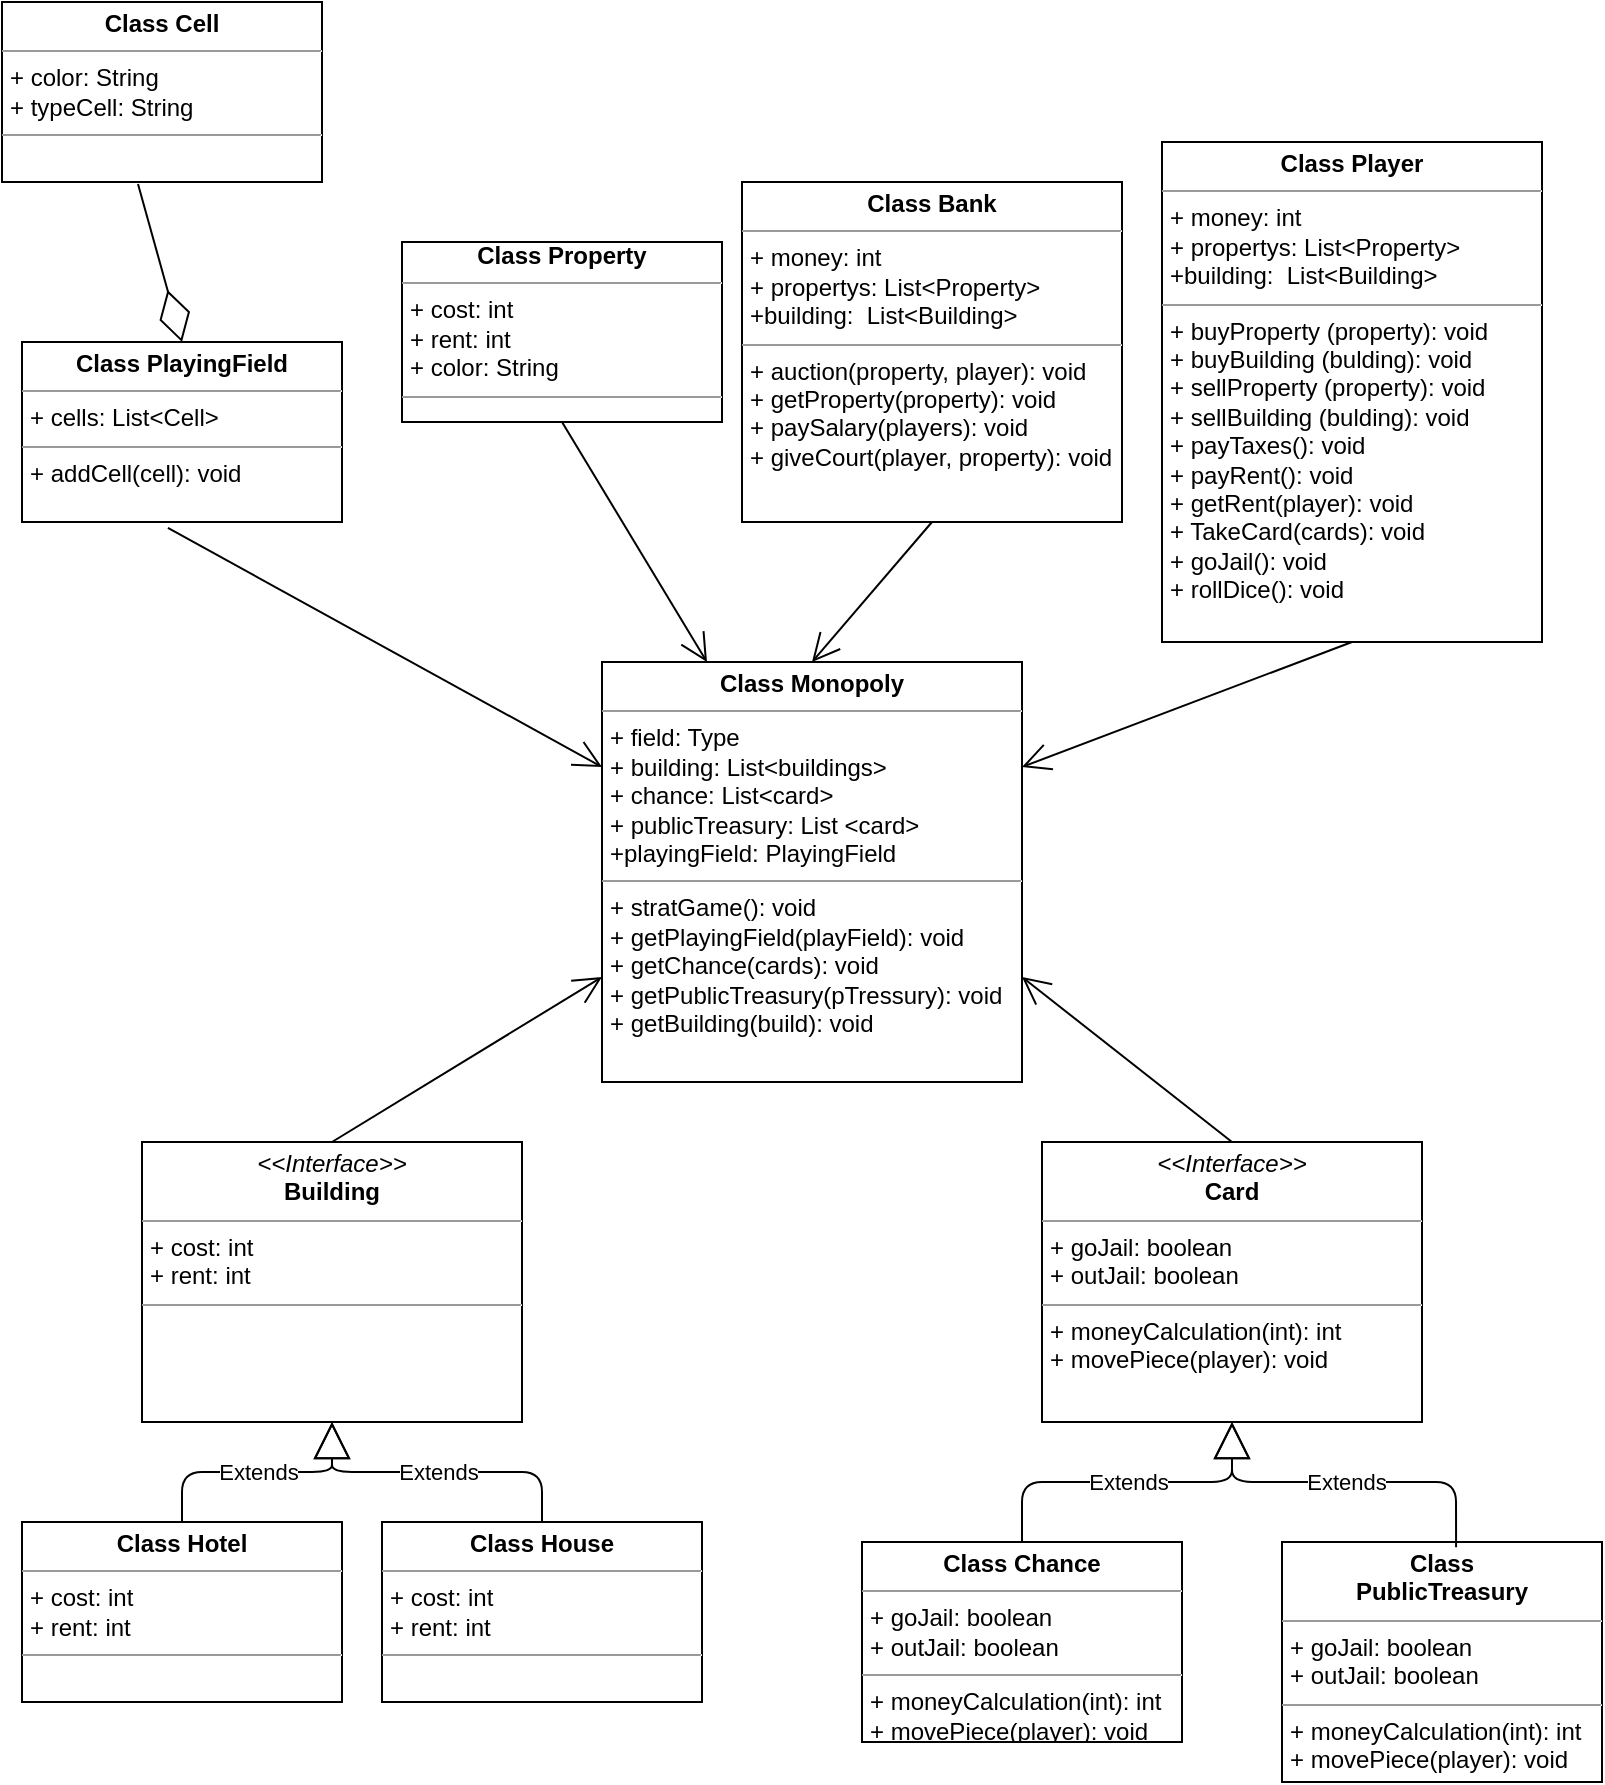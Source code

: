 <mxfile version="14.7.3" type="github"><diagram id="FWIFfxcO4jxVirDedHuP" name="Page-1"><mxGraphModel dx="1422" dy="794" grid="1" gridSize="10" guides="1" tooltips="1" connect="1" arrows="1" fold="1" page="1" pageScale="1" pageWidth="827" pageHeight="1169" math="0" shadow="0"><root><mxCell id="0"/><mxCell id="1" parent="0"/><mxCell id="vppQaGpa5HZFxCQj_QEm-1" value="&lt;p style=&quot;margin: 0px ; margin-top: 4px ; text-align: center&quot;&gt;&lt;b&gt;&lt;font style=&quot;vertical-align: inherit&quot;&gt;&lt;font style=&quot;vertical-align: inherit&quot;&gt;Class Player&lt;/font&gt;&lt;/font&gt;&lt;/b&gt;&lt;/p&gt;&lt;hr size=&quot;1&quot;&gt;&lt;p style=&quot;margin: 0px ; margin-left: 4px&quot;&gt;&lt;font style=&quot;vertical-align: inherit&quot;&gt;&lt;font style=&quot;vertical-align: inherit&quot;&gt;+ money: int&lt;/font&gt;&lt;/font&gt;&lt;br&gt;&lt;font style=&quot;vertical-align: inherit&quot;&gt;&lt;font style=&quot;vertical-align: inherit&quot;&gt;+ propertys: List&amp;lt;Property&amp;gt;&lt;/font&gt;&lt;/font&gt;&lt;/p&gt;&lt;p style=&quot;margin: 0px ; margin-left: 4px&quot;&gt;&lt;font style=&quot;vertical-align: inherit&quot;&gt;&lt;font style=&quot;vertical-align: inherit&quot;&gt;+building:&amp;nbsp; List&amp;lt;Building&amp;gt;&lt;/font&gt;&lt;/font&gt;&lt;/p&gt;&lt;hr size=&quot;1&quot;&gt;&lt;p style=&quot;margin: 0px ; margin-left: 4px&quot;&gt;&lt;font style=&quot;vertical-align: inherit&quot;&gt;&lt;font style=&quot;vertical-align: inherit&quot;&gt;+ buyProperty (property): void&lt;/font&gt;&lt;/font&gt;&lt;br&gt;&lt;font style=&quot;vertical-align: inherit&quot;&gt;&lt;font style=&quot;vertical-align: inherit&quot;&gt;+ buyBuilding (bulding): void&lt;/font&gt;&lt;/font&gt;&lt;/p&gt;&lt;p style=&quot;margin: 0px ; margin-left: 4px&quot;&gt;&lt;font style=&quot;vertical-align: inherit&quot;&gt;&lt;font style=&quot;vertical-align: inherit&quot;&gt;&lt;font style=&quot;vertical-align: inherit&quot;&gt;&lt;font style=&quot;vertical-align: inherit&quot;&gt;+ sellProperty (property): void&lt;/font&gt;&lt;/font&gt;&lt;br&gt;&lt;font style=&quot;vertical-align: inherit&quot;&gt;&lt;font style=&quot;vertical-align: inherit&quot;&gt;+ sellBuilding (bulding): void&lt;/font&gt;&lt;/font&gt;&lt;br&gt;&lt;/font&gt;&lt;/font&gt;&lt;/p&gt;&lt;p style=&quot;margin: 0px ; margin-left: 4px&quot;&gt;&lt;font style=&quot;vertical-align: inherit&quot;&gt;&lt;font style=&quot;vertical-align: inherit&quot;&gt;+ payTaxes(): void&lt;br&gt;&lt;/font&gt;&lt;/font&gt;&lt;/p&gt;&lt;p style=&quot;margin: 0px ; margin-left: 4px&quot;&gt;&lt;font style=&quot;vertical-align: inherit&quot;&gt;&lt;font style=&quot;vertical-align: inherit&quot;&gt;+ payRent(): void&lt;/font&gt;&lt;/font&gt;&lt;/p&gt;&lt;p style=&quot;margin: 0px ; margin-left: 4px&quot;&gt;&lt;font style=&quot;vertical-align: inherit&quot;&gt;&lt;font style=&quot;vertical-align: inherit&quot;&gt;+ getRent(player): void&lt;/font&gt;&lt;/font&gt;&lt;/p&gt;&lt;p style=&quot;margin: 0px ; margin-left: 4px&quot;&gt;&lt;font style=&quot;vertical-align: inherit&quot;&gt;&lt;font style=&quot;vertical-align: inherit&quot;&gt;+ TakeCard(cards): void&lt;br&gt;&lt;/font&gt;&lt;/font&gt;&lt;/p&gt;&lt;p style=&quot;margin: 0px ; margin-left: 4px&quot;&gt;&lt;font style=&quot;vertical-align: inherit&quot;&gt;&lt;font style=&quot;vertical-align: inherit&quot;&gt;+ goJail(): void&amp;nbsp;&lt;/font&gt;&lt;/font&gt;&lt;/p&gt;&lt;p style=&quot;margin: 0px ; margin-left: 4px&quot;&gt;&lt;font style=&quot;vertical-align: inherit&quot;&gt;&lt;font style=&quot;vertical-align: inherit&quot;&gt;+ rollDice(): void&lt;/font&gt;&lt;/font&gt;&lt;/p&gt;&lt;p style=&quot;margin: 0px ; margin-left: 4px&quot;&gt;&lt;font style=&quot;vertical-align: inherit&quot;&gt;&lt;font style=&quot;vertical-align: inherit&quot;&gt;&lt;br&gt;&lt;/font&gt;&lt;/font&gt;&lt;/p&gt;&lt;p style=&quot;margin: 0px ; margin-left: 4px&quot;&gt;&lt;font style=&quot;vertical-align: inherit&quot;&gt;&lt;font style=&quot;vertical-align: inherit&quot;&gt;&lt;br&gt;&lt;/font&gt;&lt;/font&gt;&lt;/p&gt;" style="verticalAlign=top;align=left;overflow=fill;fontSize=12;fontFamily=Helvetica;html=1;" parent="1" vertex="1"><mxGeometry x="580" y="100" width="190" height="250" as="geometry"/></mxCell><mxCell id="MPlG9mMBdEbtcH54fbEx-1" value="&lt;p style=&quot;margin: 0px ; margin-top: 4px ; text-align: center&quot;&gt;&lt;b&gt;Class Bank&lt;/b&gt;&lt;/p&gt;&lt;hr size=&quot;1&quot;&gt;&lt;p style=&quot;margin: 0px ; margin-left: 4px&quot;&gt;&lt;font style=&quot;vertical-align: inherit&quot;&gt;+ money: int&lt;/font&gt;&lt;br&gt;&lt;font style=&quot;vertical-align: inherit&quot;&gt;+ propertys: List&amp;lt;Property&amp;gt;&lt;/font&gt;&lt;br&gt;&lt;/p&gt;&lt;p style=&quot;margin: 0px ; margin-left: 4px&quot;&gt;&lt;font style=&quot;vertical-align: inherit&quot;&gt;+building:&amp;nbsp; List&amp;lt;Building&amp;gt;&lt;br&gt;&lt;/font&gt;&lt;/p&gt;&lt;hr size=&quot;1&quot;&gt;&lt;p style=&quot;margin: 0px ; margin-left: 4px&quot;&gt;+ auction(property, player): void&lt;/p&gt;&lt;p style=&quot;margin: 0px ; margin-left: 4px&quot;&gt;+ getProperty(property): void&lt;/p&gt;&lt;p style=&quot;margin: 0px ; margin-left: 4px&quot;&gt;+ paySalary(players): void&lt;/p&gt;&lt;p style=&quot;margin: 0px ; margin-left: 4px&quot;&gt;+ giveCourt(player, property): void&amp;nbsp;&lt;/p&gt;" style="verticalAlign=top;align=left;overflow=fill;fontSize=12;fontFamily=Helvetica;html=1;" parent="1" vertex="1"><mxGeometry x="370" y="120" width="190" height="170" as="geometry"/></mxCell><mxCell id="MPlG9mMBdEbtcH54fbEx-2" value="&lt;div style=&quot;text-align: center&quot;&gt;&lt;b&gt;Class&lt;/b&gt;&lt;b style=&quot;text-align: center&quot;&gt;&lt;font style=&quot;vertical-align: inherit&quot;&gt;&lt;font style=&quot;vertical-align: inherit&quot;&gt;&amp;nbsp;Property&lt;/font&gt;&lt;/font&gt;&lt;/b&gt;&lt;/div&gt;&lt;hr size=&quot;1&quot;&gt;&lt;p style=&quot;margin: 0px ; margin-left: 4px&quot;&gt;&lt;font style=&quot;vertical-align: inherit&quot;&gt;&lt;font style=&quot;vertical-align: inherit&quot;&gt;+ cost: int&lt;/font&gt;&lt;/font&gt;&lt;/p&gt;&lt;p style=&quot;margin: 0px ; margin-left: 4px&quot;&gt;&lt;font style=&quot;vertical-align: inherit&quot;&gt;&lt;font style=&quot;vertical-align: inherit&quot;&gt;+ rent: int&lt;/font&gt;&lt;/font&gt;&lt;/p&gt;&lt;p style=&quot;margin: 0px ; margin-left: 4px&quot;&gt;&lt;font style=&quot;vertical-align: inherit&quot;&gt;&lt;font style=&quot;vertical-align: inherit&quot;&gt;+ color: String&lt;/font&gt;&lt;/font&gt;&lt;/p&gt;&lt;hr size=&quot;1&quot;&gt;&lt;p style=&quot;margin: 0px ; margin-left: 4px&quot;&gt;&lt;br&gt;&lt;/p&gt;" style="verticalAlign=top;align=left;overflow=fill;fontSize=12;fontFamily=Helvetica;html=1;" parent="1" vertex="1"><mxGeometry x="200" y="150" width="160" height="90" as="geometry"/></mxCell><mxCell id="MPlG9mMBdEbtcH54fbEx-3" value="&lt;p style=&quot;margin: 0px ; margin-top: 4px ; text-align: center&quot;&gt;&lt;b&gt;&lt;font style=&quot;vertical-align: inherit&quot;&gt;&lt;font style=&quot;vertical-align: inherit&quot;&gt;Class Chance&lt;/font&gt;&lt;/font&gt;&lt;/b&gt;&lt;/p&gt;&lt;hr size=&quot;1&quot;&gt;&lt;p style=&quot;margin: 0px ; margin-left: 4px&quot;&gt;+ goJail: boolean&lt;br&gt;+ outJail: boolean&lt;br&gt;&lt;/p&gt;&lt;hr size=&quot;1&quot;&gt;&lt;p style=&quot;margin: 0px ; margin-left: 4px&quot;&gt;+ moneyСalculation(int): int&lt;br&gt;&lt;/p&gt;&lt;p style=&quot;margin: 0px ; margin-left: 4px&quot;&gt;+&amp;nbsp;movePiece(player): void&lt;br&gt;&lt;/p&gt;" style="verticalAlign=top;align=left;overflow=fill;fontSize=12;fontFamily=Helvetica;html=1;" parent="1" vertex="1"><mxGeometry x="430" y="800" width="160" height="100" as="geometry"/></mxCell><mxCell id="MPlG9mMBdEbtcH54fbEx-4" value="&lt;p style=&quot;margin: 0px ; margin-top: 4px ; text-align: center&quot;&gt;&lt;b&gt;Class&lt;/b&gt;&lt;/p&gt;&lt;div style=&quot;text-align: center&quot;&gt;&lt;span&gt;&lt;b&gt;PublicTreasury&lt;/b&gt;&lt;/span&gt;&lt;/div&gt;&lt;hr size=&quot;1&quot;&gt;&lt;p style=&quot;margin: 0px ; margin-left: 4px&quot;&gt;+ goJail: boolean&lt;br&gt;+ outJail: boolean&lt;br&gt;&lt;/p&gt;&lt;hr size=&quot;1&quot;&gt;&lt;p style=&quot;margin: 0px ; margin-left: 4px&quot;&gt;+ moneyСalculation(int): int&lt;br&gt;&lt;/p&gt;&lt;p style=&quot;margin: 0px ; margin-left: 4px&quot;&gt;+&amp;nbsp;movePiece(player): void&lt;br&gt;&lt;/p&gt;&lt;p style=&quot;margin: 0px ; margin-left: 4px&quot;&gt;&lt;br&gt;&lt;/p&gt;" style="verticalAlign=top;align=left;overflow=fill;fontSize=12;fontFamily=Helvetica;html=1;" parent="1" vertex="1"><mxGeometry x="640" y="800" width="160" height="120" as="geometry"/></mxCell><mxCell id="MPlG9mMBdEbtcH54fbEx-5" value="&lt;p style=&quot;margin: 0px ; margin-top: 4px ; text-align: center&quot;&gt;&lt;i&gt;&amp;lt;&amp;lt;Interface&amp;gt;&amp;gt;&lt;/i&gt;&lt;br&gt;&lt;b&gt;Building&lt;/b&gt;&lt;br&gt;&lt;/p&gt;&lt;hr size=&quot;1&quot;&gt;&lt;p style=&quot;margin: 0px ; margin-left: 4px&quot;&gt;+&lt;span&gt;&amp;nbsp;cost: int&lt;/span&gt;&lt;/p&gt;&lt;p style=&quot;margin: 0px 0px 0px 4px&quot;&gt;&lt;font style=&quot;vertical-align: inherit&quot;&gt;+ rent: int&lt;/font&gt;&lt;/p&gt;&lt;hr size=&quot;1&quot;&gt;&lt;p style=&quot;margin: 0px ; margin-left: 4px&quot;&gt;&lt;br&gt;&lt;/p&gt;" style="verticalAlign=top;align=left;overflow=fill;fontSize=12;fontFamily=Helvetica;html=1;" parent="1" vertex="1"><mxGeometry x="70" y="600" width="190" height="140" as="geometry"/></mxCell><mxCell id="MPlG9mMBdEbtcH54fbEx-7" value="&lt;p style=&quot;margin: 0px ; margin-top: 4px ; text-align: center&quot;&gt;&lt;b&gt;Class House&lt;/b&gt;&lt;/p&gt;&lt;hr size=&quot;1&quot;&gt;&lt;p style=&quot;margin: 0px 0px 0px 4px&quot;&gt;+&amp;nbsp;cost: int&lt;/p&gt;&lt;p style=&quot;margin: 0px 0px 0px 4px&quot;&gt;&lt;font style=&quot;vertical-align: inherit&quot;&gt;+ rent: int&lt;/font&gt;&lt;/p&gt;&lt;hr size=&quot;1&quot;&gt;&lt;p style=&quot;margin: 0px ; margin-left: 4px&quot;&gt;&lt;br&gt;&lt;/p&gt;" style="verticalAlign=top;align=left;overflow=fill;fontSize=12;fontFamily=Helvetica;html=1;" parent="1" vertex="1"><mxGeometry x="190" y="790" width="160" height="90" as="geometry"/></mxCell><mxCell id="MPlG9mMBdEbtcH54fbEx-9" value="&lt;p style=&quot;margin: 0px ; margin-top: 4px ; text-align: center&quot;&gt;&lt;b&gt;Class Hotel&lt;/b&gt;&lt;/p&gt;&lt;hr size=&quot;1&quot;&gt;&lt;p style=&quot;margin: 0px 0px 0px 4px&quot;&gt;+&amp;nbsp;cost: int&lt;/p&gt;&lt;p style=&quot;margin: 0px 0px 0px 4px&quot;&gt;&lt;font style=&quot;vertical-align: inherit&quot;&gt;+ rent: int&lt;/font&gt;&lt;/p&gt;&lt;hr size=&quot;1&quot;&gt;&lt;p style=&quot;margin: 0px ; margin-left: 4px&quot;&gt;&lt;br&gt;&lt;/p&gt;" style="verticalAlign=top;align=left;overflow=fill;fontSize=12;fontFamily=Helvetica;html=1;" parent="1" vertex="1"><mxGeometry x="10" y="790" width="160" height="90" as="geometry"/></mxCell><mxCell id="MPlG9mMBdEbtcH54fbEx-11" value="&lt;p style=&quot;margin: 0px ; margin-top: 4px ; text-align: center&quot;&gt;&lt;i&gt;&amp;lt;&amp;lt;Interface&amp;gt;&amp;gt;&lt;/i&gt;&lt;br&gt;&lt;b&gt;Card&lt;/b&gt;&lt;/p&gt;&lt;hr size=&quot;1&quot;&gt;&lt;p style=&quot;margin: 0px ; margin-left: 4px&quot;&gt;+ goJail: boolean&lt;br&gt;+ outJail: boolean&lt;/p&gt;&lt;hr size=&quot;1&quot;&gt;&lt;p style=&quot;margin: 0px ; margin-left: 4px&quot;&gt;+ moneyСalculation(int): int&lt;br&gt;&lt;/p&gt;&lt;p style=&quot;margin: 0px ; margin-left: 4px&quot;&gt;+&amp;nbsp;movePiece(player): void&lt;/p&gt;" style="verticalAlign=top;align=left;overflow=fill;fontSize=12;fontFamily=Helvetica;html=1;" parent="1" vertex="1"><mxGeometry x="520" y="600" width="190" height="140" as="geometry"/></mxCell><mxCell id="MPlG9mMBdEbtcH54fbEx-12" value="Extends" style="endArrow=block;endSize=16;endFill=0;html=1;entryX=0.5;entryY=1;entryDx=0;entryDy=0;edgeStyle=orthogonalEdgeStyle;" parent="1" source="MPlG9mMBdEbtcH54fbEx-3" target="MPlG9mMBdEbtcH54fbEx-11" edge="1"><mxGeometry width="160" relative="1" as="geometry"><mxPoint x="330" y="510" as="sourcePoint"/><mxPoint x="490" y="510" as="targetPoint"/></mxGeometry></mxCell><mxCell id="MPlG9mMBdEbtcH54fbEx-13" value="Extends" style="endArrow=block;endSize=16;endFill=0;html=1;entryX=0.5;entryY=1;entryDx=0;entryDy=0;exitX=0.544;exitY=0.022;exitDx=0;exitDy=0;exitPerimeter=0;edgeStyle=orthogonalEdgeStyle;" parent="1" source="MPlG9mMBdEbtcH54fbEx-4" target="MPlG9mMBdEbtcH54fbEx-11" edge="1"><mxGeometry width="160" relative="1" as="geometry"><mxPoint x="330" y="710" as="sourcePoint"/><mxPoint x="490" y="710" as="targetPoint"/></mxGeometry></mxCell><mxCell id="MPlG9mMBdEbtcH54fbEx-15" value="Extends" style="endArrow=block;endSize=16;endFill=0;html=1;exitX=0.5;exitY=0;exitDx=0;exitDy=0;entryX=0.5;entryY=1;entryDx=0;entryDy=0;edgeStyle=orthogonalEdgeStyle;" parent="1" source="MPlG9mMBdEbtcH54fbEx-9" target="MPlG9mMBdEbtcH54fbEx-5" edge="1"><mxGeometry width="160" relative="1" as="geometry"><mxPoint x="330" y="710" as="sourcePoint"/><mxPoint x="490" y="710" as="targetPoint"/></mxGeometry></mxCell><mxCell id="MPlG9mMBdEbtcH54fbEx-16" value="Extends" style="endArrow=block;endSize=16;endFill=0;html=1;exitX=0.5;exitY=0;exitDx=0;exitDy=0;entryX=0.5;entryY=1;entryDx=0;entryDy=0;edgeStyle=orthogonalEdgeStyle;" parent="1" source="MPlG9mMBdEbtcH54fbEx-7" target="MPlG9mMBdEbtcH54fbEx-5" edge="1"><mxGeometry width="160" relative="1" as="geometry"><mxPoint x="330" y="710" as="sourcePoint"/><mxPoint x="490" y="710" as="targetPoint"/></mxGeometry></mxCell><mxCell id="MPlG9mMBdEbtcH54fbEx-17" value="&lt;p style=&quot;margin: 0px ; margin-top: 4px ; text-align: center&quot;&gt;&lt;b&gt;Class Monopoly&lt;/b&gt;&lt;/p&gt;&lt;hr size=&quot;1&quot;&gt;&lt;p style=&quot;margin: 0px ; margin-left: 4px&quot;&gt;+ field: Type&lt;/p&gt;&lt;p style=&quot;margin: 0px ; margin-left: 4px&quot;&gt;+ building: List&amp;lt;buildings&amp;gt;&lt;/p&gt;&lt;p style=&quot;margin: 0px ; margin-left: 4px&quot;&gt;+ chance: List&amp;lt;card&amp;gt;&lt;/p&gt;&lt;p style=&quot;margin: 0px ; margin-left: 4px&quot;&gt;+ publicTreasury: List &amp;lt;card&amp;gt;&lt;/p&gt;&lt;p style=&quot;margin: 0px ; margin-left: 4px&quot;&gt;+playingField: PlayingField&lt;/p&gt;&lt;hr size=&quot;1&quot;&gt;&lt;p style=&quot;margin: 0px ; margin-left: 4px&quot;&gt;+ stratGame(): void&lt;/p&gt;&lt;p style=&quot;margin: 0px ; margin-left: 4px&quot;&gt;+ getPlayingField(playField): void&lt;/p&gt;&lt;p style=&quot;margin: 0px ; margin-left: 4px&quot;&gt;+ getChance(cards): void&lt;/p&gt;&lt;p style=&quot;margin: 0px ; margin-left: 4px&quot;&gt;+ getPublicTreasury(pTressury): void&lt;/p&gt;&lt;p style=&quot;margin: 0px ; margin-left: 4px&quot;&gt;+ getBuilding(build): void&lt;/p&gt;" style="verticalAlign=top;align=left;overflow=fill;fontSize=12;fontFamily=Helvetica;html=1;" parent="1" vertex="1"><mxGeometry x="300" y="360" width="210" height="210" as="geometry"/></mxCell><mxCell id="MPlG9mMBdEbtcH54fbEx-20" value="&lt;p style=&quot;margin: 0px ; margin-top: 4px ; text-align: center&quot;&gt;&lt;b&gt;Class P&lt;/b&gt;&lt;b&gt;layingField&lt;/b&gt;&lt;/p&gt;&lt;hr size=&quot;1&quot;&gt;&lt;p style=&quot;margin: 0px ; margin-left: 4px&quot;&gt;+ cells: List&amp;lt;Cell&amp;gt;&lt;/p&gt;&lt;hr size=&quot;1&quot;&gt;&lt;p style=&quot;margin: 0px ; margin-left: 4px&quot;&gt;+ addCell(cell): void&lt;/p&gt;" style="verticalAlign=top;align=left;overflow=fill;fontSize=12;fontFamily=Helvetica;html=1;" parent="1" vertex="1"><mxGeometry x="10" y="200" width="160" height="90" as="geometry"/></mxCell><mxCell id="MPlG9mMBdEbtcH54fbEx-21" value="&lt;p style=&quot;margin: 0px ; margin-top: 4px ; text-align: center&quot;&gt;&lt;b&gt;Class Cell&lt;/b&gt;&lt;/p&gt;&lt;hr size=&quot;1&quot;&gt;&lt;p style=&quot;margin: 0px ; margin-left: 4px&quot;&gt;+ color: String&lt;/p&gt;&lt;p style=&quot;margin: 0px ; margin-left: 4px&quot;&gt;+ typeCell: String&lt;/p&gt;&lt;hr size=&quot;1&quot;&gt;&lt;p style=&quot;margin: 0px ; margin-left: 4px&quot;&gt;&lt;br&gt;&lt;/p&gt;" style="verticalAlign=top;align=left;overflow=fill;fontSize=12;fontFamily=Helvetica;html=1;" parent="1" vertex="1"><mxGeometry y="30" width="160" height="90" as="geometry"/></mxCell><mxCell id="MPlG9mMBdEbtcH54fbEx-23" value="" style="endArrow=diamondThin;endFill=0;endSize=24;html=1;exitX=0.425;exitY=1.011;exitDx=0;exitDy=0;exitPerimeter=0;entryX=0.5;entryY=0;entryDx=0;entryDy=0;" parent="1" source="MPlG9mMBdEbtcH54fbEx-21" target="MPlG9mMBdEbtcH54fbEx-20" edge="1"><mxGeometry width="160" relative="1" as="geometry"><mxPoint x="330" y="210" as="sourcePoint"/><mxPoint x="490" y="210" as="targetPoint"/></mxGeometry></mxCell><mxCell id="MPlG9mMBdEbtcH54fbEx-26" value="" style="endArrow=open;endFill=1;endSize=12;html=1;exitX=0.456;exitY=1.033;exitDx=0;exitDy=0;exitPerimeter=0;entryX=0;entryY=0.25;entryDx=0;entryDy=0;" parent="1" source="MPlG9mMBdEbtcH54fbEx-20" target="MPlG9mMBdEbtcH54fbEx-17" edge="1"><mxGeometry width="160" relative="1" as="geometry"><mxPoint x="330" y="450" as="sourcePoint"/><mxPoint x="490" y="450" as="targetPoint"/></mxGeometry></mxCell><mxCell id="MPlG9mMBdEbtcH54fbEx-27" value="" style="endArrow=open;endFill=1;endSize=12;html=1;exitX=0.5;exitY=1;exitDx=0;exitDy=0;entryX=0.25;entryY=0;entryDx=0;entryDy=0;" parent="1" source="MPlG9mMBdEbtcH54fbEx-2" target="MPlG9mMBdEbtcH54fbEx-17" edge="1"><mxGeometry width="160" relative="1" as="geometry"><mxPoint x="330" y="650" as="sourcePoint"/><mxPoint x="490" y="650" as="targetPoint"/></mxGeometry></mxCell><mxCell id="MPlG9mMBdEbtcH54fbEx-28" value="" style="endArrow=open;endFill=1;endSize=12;html=1;exitX=0.5;exitY=1;exitDx=0;exitDy=0;entryX=0.5;entryY=0;entryDx=0;entryDy=0;" parent="1" source="MPlG9mMBdEbtcH54fbEx-1" target="MPlG9mMBdEbtcH54fbEx-17" edge="1"><mxGeometry width="160" relative="1" as="geometry"><mxPoint x="330" y="450" as="sourcePoint"/><mxPoint x="490" y="450" as="targetPoint"/></mxGeometry></mxCell><mxCell id="MPlG9mMBdEbtcH54fbEx-29" value="" style="endArrow=open;endFill=1;endSize=12;html=1;entryX=1;entryY=0.25;entryDx=0;entryDy=0;exitX=0.5;exitY=1;exitDx=0;exitDy=0;" parent="1" source="vppQaGpa5HZFxCQj_QEm-1" target="MPlG9mMBdEbtcH54fbEx-17" edge="1"><mxGeometry width="160" relative="1" as="geometry"><mxPoint x="330" y="350" as="sourcePoint"/><mxPoint x="490" y="350" as="targetPoint"/></mxGeometry></mxCell><mxCell id="MPlG9mMBdEbtcH54fbEx-31" value="" style="endArrow=open;endFill=1;endSize=12;html=1;exitX=0.5;exitY=0;exitDx=0;exitDy=0;entryX=1;entryY=0.75;entryDx=0;entryDy=0;" parent="1" source="MPlG9mMBdEbtcH54fbEx-11" target="MPlG9mMBdEbtcH54fbEx-17" edge="1"><mxGeometry width="160" relative="1" as="geometry"><mxPoint x="330" y="450" as="sourcePoint"/><mxPoint x="490" y="450" as="targetPoint"/></mxGeometry></mxCell><mxCell id="MPlG9mMBdEbtcH54fbEx-32" value="" style="endArrow=open;endFill=1;endSize=12;html=1;exitX=0.5;exitY=0;exitDx=0;exitDy=0;entryX=0;entryY=0.75;entryDx=0;entryDy=0;" parent="1" source="MPlG9mMBdEbtcH54fbEx-5" target="MPlG9mMBdEbtcH54fbEx-17" edge="1"><mxGeometry width="160" relative="1" as="geometry"><mxPoint x="330" y="450" as="sourcePoint"/><mxPoint x="490" y="450" as="targetPoint"/></mxGeometry></mxCell></root></mxGraphModel></diagram></mxfile>